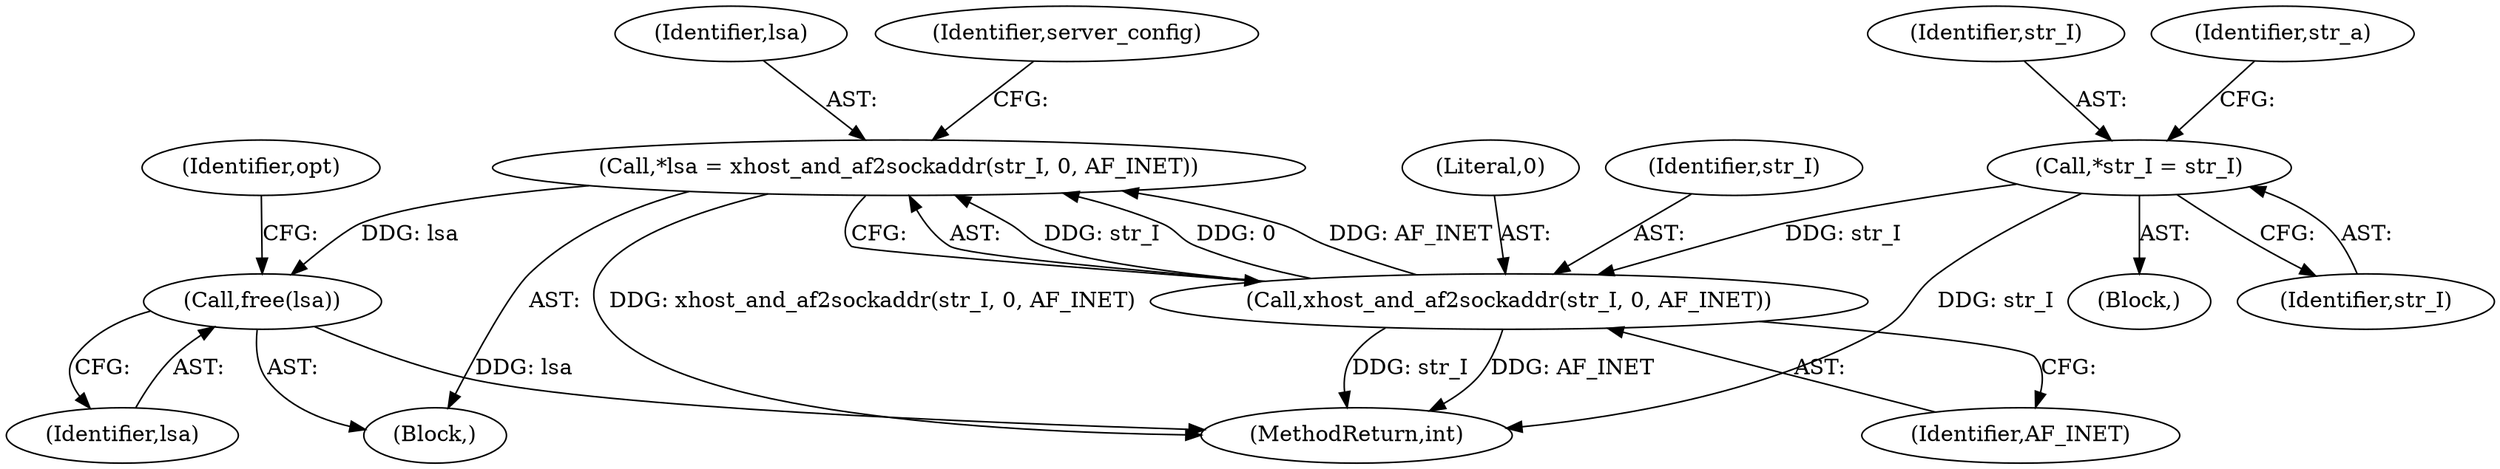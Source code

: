 digraph "0_busybox_6d3b4bb24da9a07c263f3c1acf8df85382ff562c_1@API" {
"1000223" [label="(Call,free(lsa))"];
"1000204" [label="(Call,*lsa = xhost_and_af2sockaddr(str_I, 0, AF_INET))"];
"1000206" [label="(Call,xhost_and_af2sockaddr(str_I, 0, AF_INET))"];
"1000155" [label="(Call,*str_I = str_I)"];
"1000208" [label="(Literal,0)"];
"1000156" [label="(Identifier,str_I)"];
"1000206" [label="(Call,xhost_and_af2sockaddr(str_I, 0, AF_INET))"];
"1000209" [label="(Identifier,AF_INET)"];
"1000227" [label="(Identifier,opt)"];
"1000155" [label="(Call,*str_I = str_I)"];
"1000202" [label="(Block,)"];
"1000795" [label="(MethodReturn,int)"];
"1000205" [label="(Identifier,lsa)"];
"1000212" [label="(Identifier,server_config)"];
"1000142" [label="(Block,)"];
"1000160" [label="(Identifier,str_a)"];
"1000224" [label="(Identifier,lsa)"];
"1000207" [label="(Identifier,str_I)"];
"1000204" [label="(Call,*lsa = xhost_and_af2sockaddr(str_I, 0, AF_INET))"];
"1000223" [label="(Call,free(lsa))"];
"1000157" [label="(Identifier,str_I)"];
"1000223" -> "1000202"  [label="AST: "];
"1000223" -> "1000224"  [label="CFG: "];
"1000224" -> "1000223"  [label="AST: "];
"1000227" -> "1000223"  [label="CFG: "];
"1000223" -> "1000795"  [label="DDG: lsa"];
"1000204" -> "1000223"  [label="DDG: lsa"];
"1000204" -> "1000202"  [label="AST: "];
"1000204" -> "1000206"  [label="CFG: "];
"1000205" -> "1000204"  [label="AST: "];
"1000206" -> "1000204"  [label="AST: "];
"1000212" -> "1000204"  [label="CFG: "];
"1000204" -> "1000795"  [label="DDG: xhost_and_af2sockaddr(str_I, 0, AF_INET)"];
"1000206" -> "1000204"  [label="DDG: str_I"];
"1000206" -> "1000204"  [label="DDG: 0"];
"1000206" -> "1000204"  [label="DDG: AF_INET"];
"1000206" -> "1000209"  [label="CFG: "];
"1000207" -> "1000206"  [label="AST: "];
"1000208" -> "1000206"  [label="AST: "];
"1000209" -> "1000206"  [label="AST: "];
"1000206" -> "1000795"  [label="DDG: AF_INET"];
"1000206" -> "1000795"  [label="DDG: str_I"];
"1000155" -> "1000206"  [label="DDG: str_I"];
"1000155" -> "1000142"  [label="AST: "];
"1000155" -> "1000157"  [label="CFG: "];
"1000156" -> "1000155"  [label="AST: "];
"1000157" -> "1000155"  [label="AST: "];
"1000160" -> "1000155"  [label="CFG: "];
"1000155" -> "1000795"  [label="DDG: str_I"];
}
